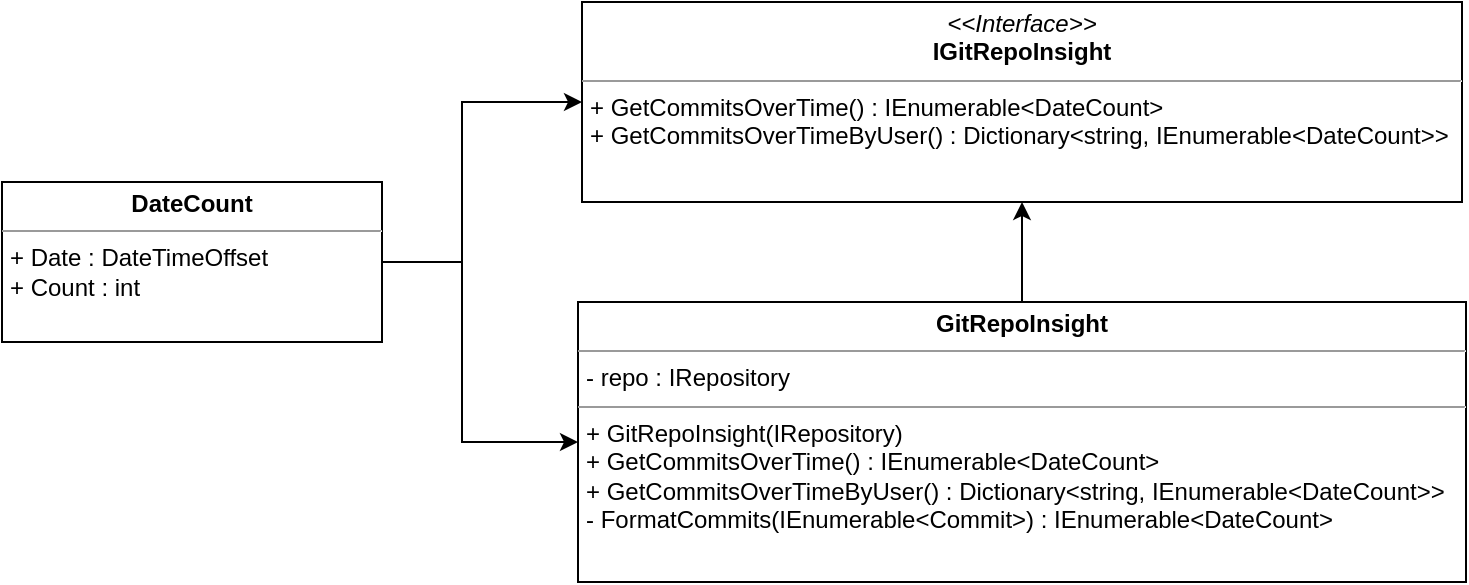 <mxfile version="20.4.1" type="device"><diagram id="C5RBs43oDa-KdzZeNtuy" name="Page-1"><mxGraphModel dx="3025" dy="1211" grid="1" gridSize="10" guides="1" tooltips="1" connect="1" arrows="1" fold="1" page="1" pageScale="1" pageWidth="827" pageHeight="1169" math="0" shadow="0"><root><mxCell id="WIyWlLk6GJQsqaUBKTNV-0"/><mxCell id="WIyWlLk6GJQsqaUBKTNV-1" parent="WIyWlLk6GJQsqaUBKTNV-0"/><mxCell id="dsTgaxsTnVXdF_EDTvJR-0" value="&lt;p style=&quot;margin:0px;margin-top:4px;text-align:center;&quot;&gt;&lt;i&gt;&amp;lt;&amp;lt;Interface&amp;gt;&amp;gt;&lt;/i&gt;&lt;br&gt;&lt;b&gt;IGitRepoInsight&lt;/b&gt;&lt;/p&gt;&lt;hr size=&quot;1&quot;&gt;&lt;p style=&quot;margin:0px;margin-left:4px;&quot;&gt;+ GetCommitsOverTime() : IEnumerable&amp;lt;DateCount&amp;gt;&lt;br&gt;+ GetCommitsOverTimeByUser() : Dictionary&amp;lt;string, IEnumerable&amp;lt;DateCount&amp;gt;&amp;gt;&lt;/p&gt;" style="verticalAlign=top;align=left;overflow=fill;fontSize=12;fontFamily=Helvetica;html=1;" vertex="1" parent="WIyWlLk6GJQsqaUBKTNV-1"><mxGeometry x="200" y="210" width="440" height="100" as="geometry"/></mxCell><mxCell id="dsTgaxsTnVXdF_EDTvJR-7" style="edgeStyle=orthogonalEdgeStyle;rounded=0;orthogonalLoop=1;jettySize=auto;html=1;entryX=0;entryY=0.5;entryDx=0;entryDy=0;" edge="1" parent="WIyWlLk6GJQsqaUBKTNV-1" source="dsTgaxsTnVXdF_EDTvJR-1" target="dsTgaxsTnVXdF_EDTvJR-0"><mxGeometry relative="1" as="geometry"><Array as="points"><mxPoint x="140" y="340"/><mxPoint x="140" y="260"/></Array></mxGeometry></mxCell><mxCell id="dsTgaxsTnVXdF_EDTvJR-8" style="edgeStyle=orthogonalEdgeStyle;rounded=0;orthogonalLoop=1;jettySize=auto;html=1;entryX=0;entryY=0.5;entryDx=0;entryDy=0;" edge="1" parent="WIyWlLk6GJQsqaUBKTNV-1" source="dsTgaxsTnVXdF_EDTvJR-1" target="dsTgaxsTnVXdF_EDTvJR-5"><mxGeometry relative="1" as="geometry"><Array as="points"><mxPoint x="140" y="340"/><mxPoint x="140" y="430"/></Array></mxGeometry></mxCell><mxCell id="dsTgaxsTnVXdF_EDTvJR-1" value="&lt;p style=&quot;margin:0px;margin-top:4px;text-align:center;&quot;&gt;&lt;b&gt;DateCount&lt;/b&gt;&lt;/p&gt;&lt;hr size=&quot;1&quot;&gt;&lt;p style=&quot;margin:0px;margin-left:4px;&quot;&gt;+ Date : DateTimeOffset&lt;br&gt;+ Count : int&lt;/p&gt;" style="verticalAlign=top;align=left;overflow=fill;fontSize=12;fontFamily=Helvetica;html=1;" vertex="1" parent="WIyWlLk6GJQsqaUBKTNV-1"><mxGeometry x="-90" y="300" width="190" height="80" as="geometry"/></mxCell><mxCell id="dsTgaxsTnVXdF_EDTvJR-6" style="edgeStyle=orthogonalEdgeStyle;rounded=0;orthogonalLoop=1;jettySize=auto;html=1;entryX=0.5;entryY=1;entryDx=0;entryDy=0;" edge="1" parent="WIyWlLk6GJQsqaUBKTNV-1" source="dsTgaxsTnVXdF_EDTvJR-5" target="dsTgaxsTnVXdF_EDTvJR-0"><mxGeometry relative="1" as="geometry"/></mxCell><mxCell id="dsTgaxsTnVXdF_EDTvJR-5" value="&lt;p style=&quot;margin:0px;margin-top:4px;text-align:center;&quot;&gt;&lt;b&gt;GitRepoInsight&lt;/b&gt;&lt;/p&gt;&lt;hr size=&quot;1&quot;&gt;&lt;p style=&quot;margin:0px;margin-left:4px;&quot;&gt;- repo : IRepository&lt;/p&gt;&lt;hr size=&quot;1&quot;&gt;&lt;p style=&quot;margin:0px;margin-left:4px;&quot;&gt;+&amp;nbsp;&lt;span style=&quot;background-color: initial;&quot;&gt;GitRepoInsight(IRepository)&lt;/span&gt;&lt;br&gt;&lt;/p&gt;&lt;p style=&quot;margin:0px;margin-left:4px;&quot;&gt;+ GetCommitsOverTime&lt;span style=&quot;background-color: initial;&quot;&gt;() : IEnumerable&amp;lt;DateCount&amp;gt;&amp;nbsp;&lt;/span&gt;&lt;/p&gt;&lt;p style=&quot;margin:0px;margin-left:4px;&quot;&gt;+ GetCommitsOverTimeByUser() : Dictionary&amp;lt;string, IEnumerable&amp;lt;DateCount&amp;gt;&amp;gt;&lt;/p&gt;&lt;p style=&quot;margin:0px;margin-left:4px;&quot;&gt;- FormatCommits(IEnumerable&amp;lt;Commit&amp;gt;) : IEnumerable&amp;lt;DateCount&amp;gt;&lt;/p&gt;" style="verticalAlign=top;align=left;overflow=fill;fontSize=12;fontFamily=Helvetica;html=1;" vertex="1" parent="WIyWlLk6GJQsqaUBKTNV-1"><mxGeometry x="198" y="360" width="444" height="140" as="geometry"/></mxCell></root></mxGraphModel></diagram></mxfile>